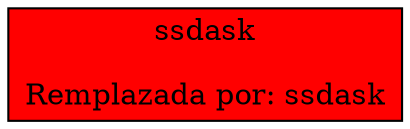digraph G{ 
rankdir=LR 
node[ shape = box] 
0[label = "ssdask

Remplazada por: ssdask
" width=2.0 , fillcolor=red ,style = filled]; 
}